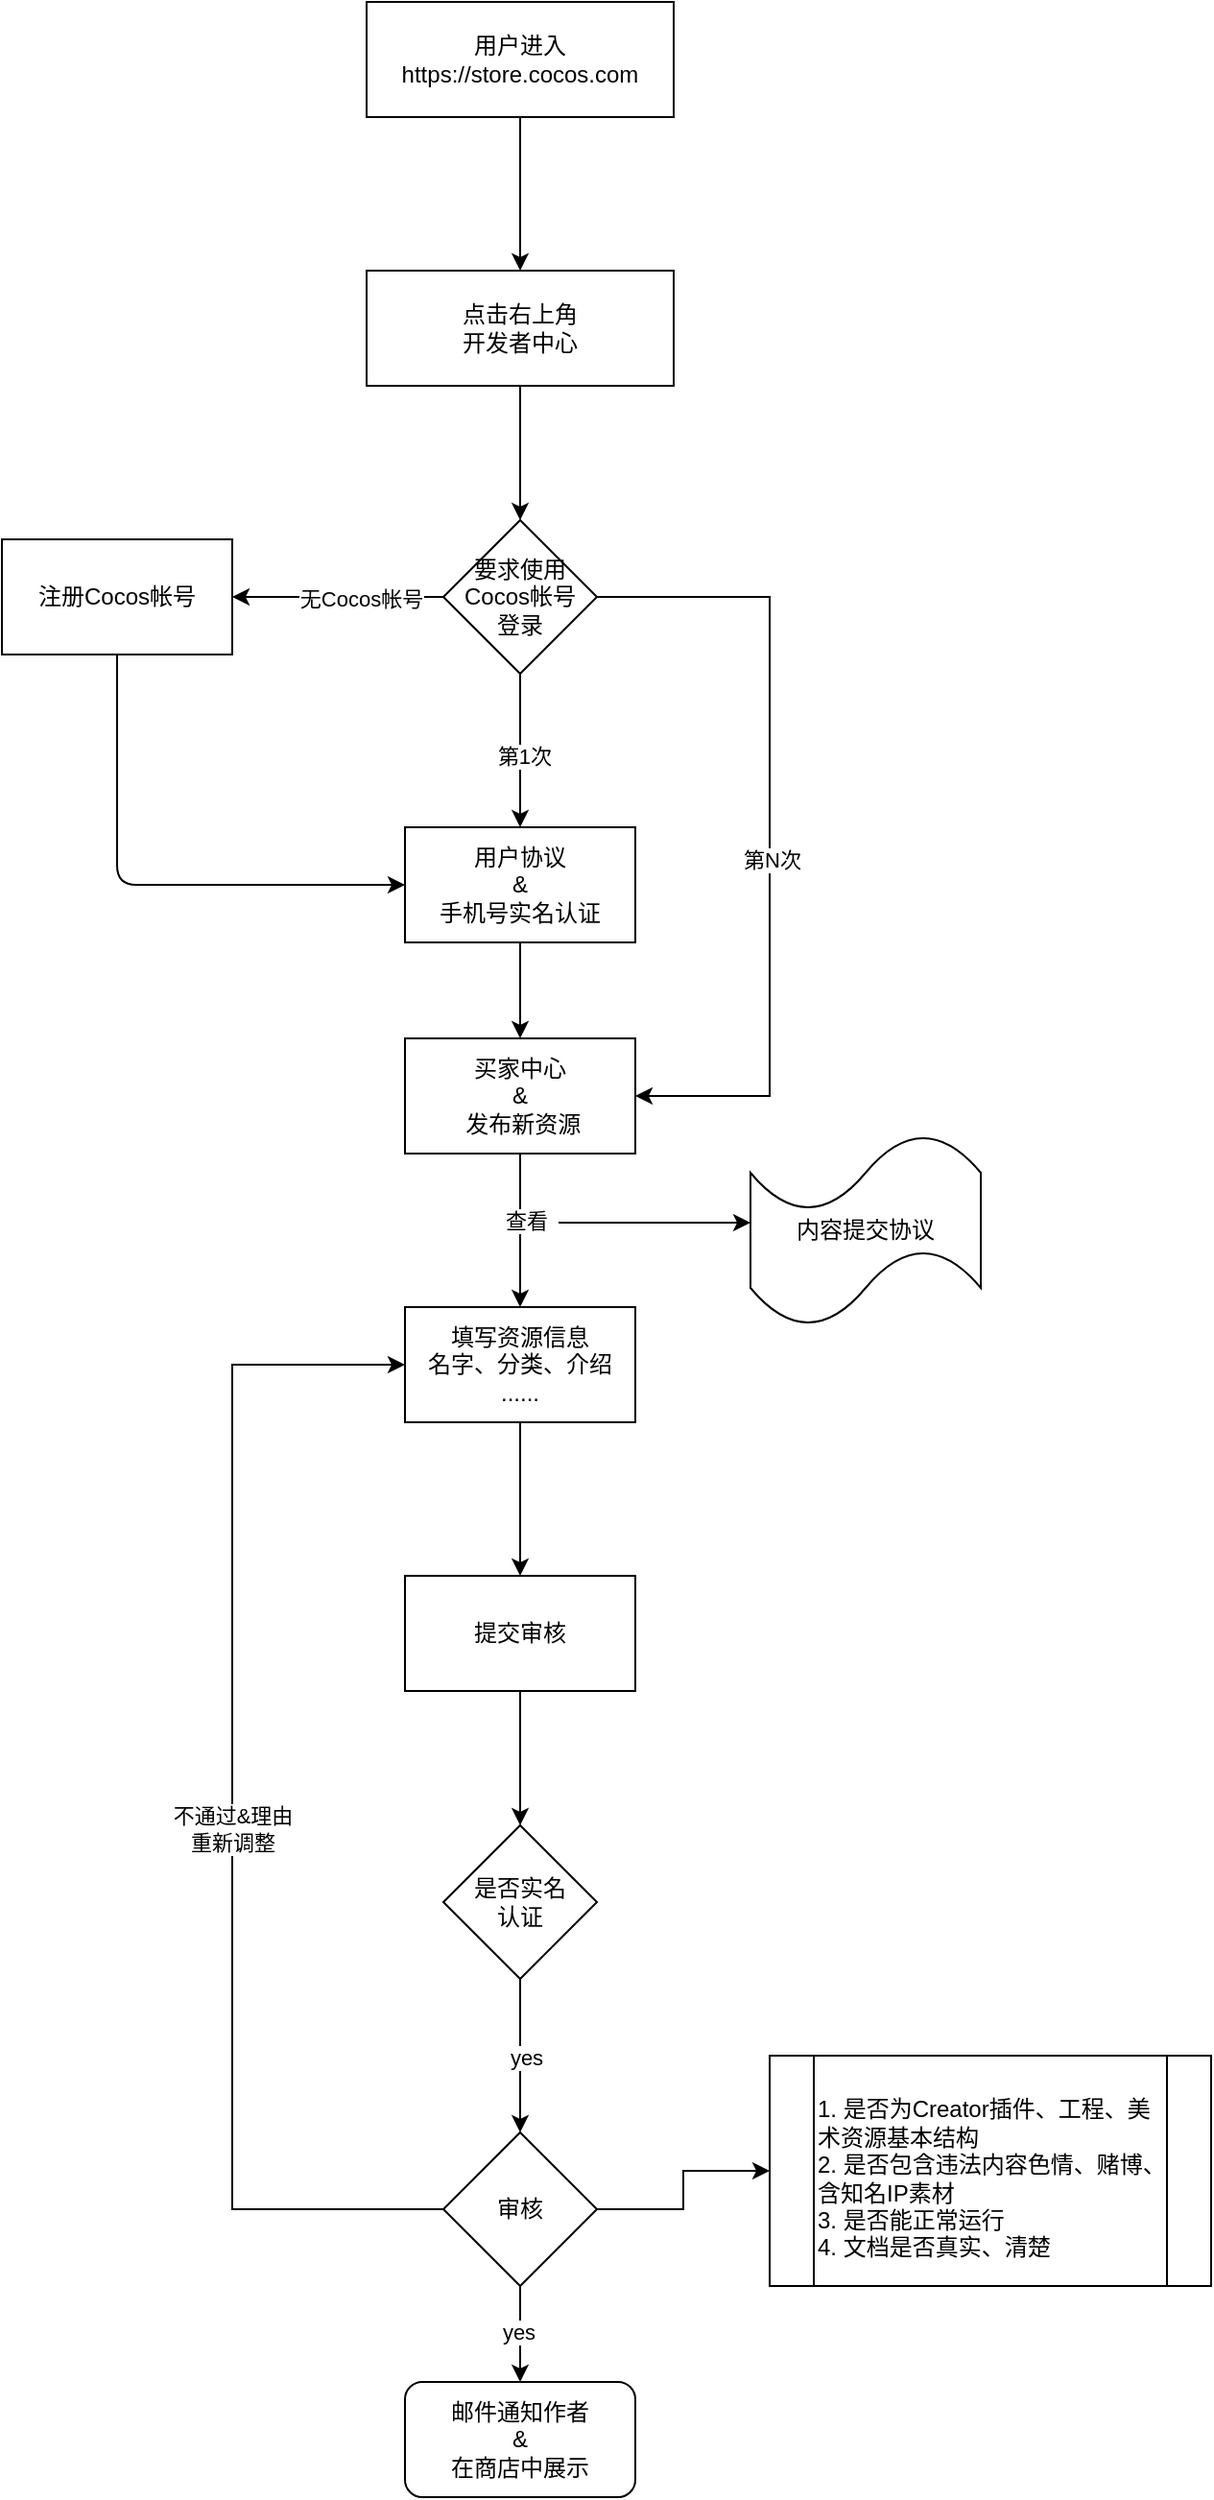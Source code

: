 <mxfile version="13.9.1" type="github">
  <diagram name="Page-1" id="c7558073-3199-34d8-9f00-42111426c3f3">
    <mxGraphModel dx="782" dy="614" grid="1" gridSize="10" guides="1" tooltips="1" connect="1" arrows="1" fold="1" page="1" pageScale="1" pageWidth="826" pageHeight="1169" background="#ffffff" math="0" shadow="0">
      <root>
        <mxCell id="0" />
        <mxCell id="1" parent="0" />
        <mxCell id="Dos0veMNOK6ICCDVFZT--98" value="" style="edgeStyle=orthogonalEdgeStyle;rounded=0;orthogonalLoop=1;jettySize=auto;html=1;" edge="1" parent="1" source="Dos0veMNOK6ICCDVFZT--96" target="Dos0veMNOK6ICCDVFZT--97">
          <mxGeometry relative="1" as="geometry" />
        </mxCell>
        <mxCell id="Dos0veMNOK6ICCDVFZT--96" value="用户进入&lt;br&gt;https://store.cocos.com" style="rounded=0;whiteSpace=wrap;html=1;" vertex="1" parent="1">
          <mxGeometry x="330" y="50" width="160" height="60" as="geometry" />
        </mxCell>
        <mxCell id="Dos0veMNOK6ICCDVFZT--100" value="" style="edgeStyle=orthogonalEdgeStyle;rounded=0;orthogonalLoop=1;jettySize=auto;html=1;" edge="1" parent="1" source="Dos0veMNOK6ICCDVFZT--97" target="Dos0veMNOK6ICCDVFZT--99">
          <mxGeometry relative="1" as="geometry" />
        </mxCell>
        <mxCell id="Dos0veMNOK6ICCDVFZT--97" value="点击右上角&lt;br&gt;开发者中心" style="whiteSpace=wrap;html=1;rounded=0;" vertex="1" parent="1">
          <mxGeometry x="330" y="190" width="160" height="60" as="geometry" />
        </mxCell>
        <mxCell id="Dos0veMNOK6ICCDVFZT--102" value="" style="edgeStyle=orthogonalEdgeStyle;rounded=0;orthogonalLoop=1;jettySize=auto;html=1;" edge="1" parent="1" source="Dos0veMNOK6ICCDVFZT--99">
          <mxGeometry relative="1" as="geometry">
            <mxPoint x="410" y="480" as="targetPoint" />
          </mxGeometry>
        </mxCell>
        <mxCell id="Dos0veMNOK6ICCDVFZT--103" value="第1次" style="edgeLabel;html=1;align=center;verticalAlign=middle;resizable=0;points=[];" vertex="1" connectable="0" parent="Dos0veMNOK6ICCDVFZT--102">
          <mxGeometry x="0.08" y="1" relative="1" as="geometry">
            <mxPoint as="offset" />
          </mxGeometry>
        </mxCell>
        <mxCell id="Dos0veMNOK6ICCDVFZT--106" value="" style="edgeStyle=orthogonalEdgeStyle;rounded=0;orthogonalLoop=1;jettySize=auto;html=1;" edge="1" parent="1" source="Dos0veMNOK6ICCDVFZT--99">
          <mxGeometry relative="1" as="geometry">
            <mxPoint x="260" y="360" as="targetPoint" />
            <Array as="points">
              <mxPoint x="280" y="360" />
              <mxPoint x="280" y="360" />
            </Array>
          </mxGeometry>
        </mxCell>
        <mxCell id="Dos0veMNOK6ICCDVFZT--107" value="无Cocos帐号" style="edgeLabel;html=1;align=center;verticalAlign=middle;resizable=0;points=[];" vertex="1" connectable="0" parent="Dos0veMNOK6ICCDVFZT--106">
          <mxGeometry x="-0.22" y="1" relative="1" as="geometry">
            <mxPoint as="offset" />
          </mxGeometry>
        </mxCell>
        <mxCell id="Dos0veMNOK6ICCDVFZT--99" value="要求使用Cocos帐号&lt;br&gt;登录" style="rhombus;whiteSpace=wrap;html=1;rounded=0;" vertex="1" parent="1">
          <mxGeometry x="370" y="320" width="80" height="80" as="geometry" />
        </mxCell>
        <mxCell id="Dos0veMNOK6ICCDVFZT--114" value="" style="edgeStyle=orthogonalEdgeStyle;rounded=0;orthogonalLoop=1;jettySize=auto;html=1;" edge="1" parent="1" source="Dos0veMNOK6ICCDVFZT--104" target="Dos0veMNOK6ICCDVFZT--113">
          <mxGeometry relative="1" as="geometry" />
        </mxCell>
        <mxCell id="Dos0veMNOK6ICCDVFZT--104" value="用户协议&lt;br&gt;&amp;amp;&lt;br&gt;手机号实名认证" style="rounded=0;whiteSpace=wrap;html=1;" vertex="1" parent="1">
          <mxGeometry x="350" y="480" width="120" height="60" as="geometry" />
        </mxCell>
        <mxCell id="Dos0veMNOK6ICCDVFZT--109" value="注册Cocos帐号" style="rounded=0;whiteSpace=wrap;html=1;" vertex="1" parent="1">
          <mxGeometry x="140" y="330" width="120" height="60" as="geometry" />
        </mxCell>
        <mxCell id="Dos0veMNOK6ICCDVFZT--110" value="" style="endArrow=classic;html=1;exitX=0.5;exitY=1;exitDx=0;exitDy=0;entryX=0;entryY=0.5;entryDx=0;entryDy=0;" edge="1" parent="1" source="Dos0veMNOK6ICCDVFZT--109" target="Dos0veMNOK6ICCDVFZT--104">
          <mxGeometry width="50" height="50" relative="1" as="geometry">
            <mxPoint x="370" y="410" as="sourcePoint" />
            <mxPoint x="200" y="520" as="targetPoint" />
            <Array as="points">
              <mxPoint x="200" y="510" />
            </Array>
          </mxGeometry>
        </mxCell>
        <mxCell id="Dos0veMNOK6ICCDVFZT--111" value="" style="edgeStyle=orthogonalEdgeStyle;rounded=0;orthogonalLoop=1;jettySize=auto;html=1;exitX=1;exitY=0.5;exitDx=0;exitDy=0;entryX=1;entryY=0.5;entryDx=0;entryDy=0;" edge="1" parent="1" source="Dos0veMNOK6ICCDVFZT--99" target="Dos0veMNOK6ICCDVFZT--113">
          <mxGeometry relative="1" as="geometry">
            <mxPoint x="530" y="390" as="sourcePoint" />
            <mxPoint x="490" y="530" as="targetPoint" />
            <Array as="points">
              <mxPoint x="540" y="360" />
              <mxPoint x="540" y="620" />
            </Array>
          </mxGeometry>
        </mxCell>
        <mxCell id="Dos0veMNOK6ICCDVFZT--112" value="第N次" style="edgeLabel;html=1;align=center;verticalAlign=middle;resizable=0;points=[];" vertex="1" connectable="0" parent="Dos0veMNOK6ICCDVFZT--111">
          <mxGeometry x="0.08" y="1" relative="1" as="geometry">
            <mxPoint as="offset" />
          </mxGeometry>
        </mxCell>
        <mxCell id="Dos0veMNOK6ICCDVFZT--116" value="" style="edgeStyle=orthogonalEdgeStyle;rounded=0;orthogonalLoop=1;jettySize=auto;html=1;" edge="1" parent="1" source="Dos0veMNOK6ICCDVFZT--113" target="Dos0veMNOK6ICCDVFZT--115">
          <mxGeometry relative="1" as="geometry" />
        </mxCell>
        <mxCell id="Dos0veMNOK6ICCDVFZT--122" value="查看" style="edgeLabel;html=1;align=center;verticalAlign=middle;resizable=0;points=[];" vertex="1" connectable="0" parent="Dos0veMNOK6ICCDVFZT--116">
          <mxGeometry x="-0.125" y="3" relative="1" as="geometry">
            <mxPoint as="offset" />
          </mxGeometry>
        </mxCell>
        <mxCell id="Dos0veMNOK6ICCDVFZT--113" value="买家中心&lt;br&gt;&amp;amp;&lt;br&gt;&amp;nbsp;发布新资源" style="rounded=0;whiteSpace=wrap;html=1;" vertex="1" parent="1">
          <mxGeometry x="350" y="590" width="120" height="60" as="geometry" />
        </mxCell>
        <mxCell id="Dos0veMNOK6ICCDVFZT--118" value="" style="edgeStyle=orthogonalEdgeStyle;rounded=0;orthogonalLoop=1;jettySize=auto;html=1;" edge="1" parent="1" source="Dos0veMNOK6ICCDVFZT--115" target="Dos0veMNOK6ICCDVFZT--117">
          <mxGeometry relative="1" as="geometry" />
        </mxCell>
        <mxCell id="Dos0veMNOK6ICCDVFZT--120" value="" style="edgeStyle=orthogonalEdgeStyle;rounded=0;orthogonalLoop=1;jettySize=auto;html=1;" edge="1" parent="1">
          <mxGeometry relative="1" as="geometry">
            <mxPoint x="430" y="686" as="sourcePoint" />
            <mxPoint x="530" y="686" as="targetPoint" />
          </mxGeometry>
        </mxCell>
        <mxCell id="Dos0veMNOK6ICCDVFZT--115" value="填写资源信息&lt;br&gt;名字、分类、介绍&lt;br&gt;......" style="whiteSpace=wrap;html=1;rounded=0;" vertex="1" parent="1">
          <mxGeometry x="350" y="730" width="120" height="60" as="geometry" />
        </mxCell>
        <mxCell id="Dos0veMNOK6ICCDVFZT--124" value="" style="edgeStyle=orthogonalEdgeStyle;rounded=0;orthogonalLoop=1;jettySize=auto;html=1;" edge="1" parent="1" source="Dos0veMNOK6ICCDVFZT--117" target="Dos0veMNOK6ICCDVFZT--123">
          <mxGeometry relative="1" as="geometry" />
        </mxCell>
        <mxCell id="Dos0veMNOK6ICCDVFZT--117" value="提交审核" style="whiteSpace=wrap;html=1;rounded=0;" vertex="1" parent="1">
          <mxGeometry x="350" y="870" width="120" height="60" as="geometry" />
        </mxCell>
        <mxCell id="Dos0veMNOK6ICCDVFZT--119" value="内容提交协议" style="shape=tape;whiteSpace=wrap;html=1;rounded=0;" vertex="1" parent="1">
          <mxGeometry x="530" y="640" width="120" height="100" as="geometry" />
        </mxCell>
        <mxCell id="Dos0veMNOK6ICCDVFZT--126" value="" style="edgeStyle=orthogonalEdgeStyle;rounded=0;orthogonalLoop=1;jettySize=auto;html=1;" edge="1" parent="1" source="Dos0veMNOK6ICCDVFZT--123">
          <mxGeometry relative="1" as="geometry">
            <mxPoint x="410" y="1160" as="targetPoint" />
          </mxGeometry>
        </mxCell>
        <mxCell id="Dos0veMNOK6ICCDVFZT--127" value="yes" style="edgeLabel;html=1;align=center;verticalAlign=middle;resizable=0;points=[];" vertex="1" connectable="0" parent="Dos0veMNOK6ICCDVFZT--126">
          <mxGeometry x="0.025" y="2" relative="1" as="geometry">
            <mxPoint as="offset" />
          </mxGeometry>
        </mxCell>
        <mxCell id="Dos0veMNOK6ICCDVFZT--131" value="" style="edgeStyle=orthogonalEdgeStyle;rounded=0;orthogonalLoop=1;jettySize=auto;html=1;entryX=0;entryY=0.5;entryDx=0;entryDy=0;exitX=0;exitY=0.5;exitDx=0;exitDy=0;" edge="1" parent="1" source="Dos0veMNOK6ICCDVFZT--137" target="Dos0veMNOK6ICCDVFZT--115">
          <mxGeometry relative="1" as="geometry">
            <mxPoint x="260" y="760" as="targetPoint" />
            <Array as="points">
              <mxPoint x="260" y="1200" />
              <mxPoint x="260" y="760" />
            </Array>
          </mxGeometry>
        </mxCell>
        <mxCell id="Dos0veMNOK6ICCDVFZT--132" value="不通过&amp;amp;理由&lt;br&gt;重新调整" style="edgeLabel;html=1;align=center;verticalAlign=middle;resizable=0;points=[];" vertex="1" connectable="0" parent="Dos0veMNOK6ICCDVFZT--131">
          <mxGeometry x="-0.267" y="2" relative="1" as="geometry">
            <mxPoint x="2" y="-74" as="offset" />
          </mxGeometry>
        </mxCell>
        <mxCell id="Dos0veMNOK6ICCDVFZT--123" value="是否实名&lt;br&gt;认证" style="rhombus;whiteSpace=wrap;html=1;rounded=0;" vertex="1" parent="1">
          <mxGeometry x="370" y="1000" width="80" height="80" as="geometry" />
        </mxCell>
        <mxCell id="Dos0veMNOK6ICCDVFZT--129" value="邮件通知作者&lt;br&gt;&amp;amp;&lt;br&gt;在商店中展示" style="rounded=1;whiteSpace=wrap;html=1;" vertex="1" parent="1">
          <mxGeometry x="350" y="1290" width="120" height="60" as="geometry" />
        </mxCell>
        <mxCell id="Dos0veMNOK6ICCDVFZT--138" value="" style="edgeStyle=orthogonalEdgeStyle;rounded=0;orthogonalLoop=1;jettySize=auto;html=1;" edge="1" parent="1" source="Dos0veMNOK6ICCDVFZT--137" target="Dos0veMNOK6ICCDVFZT--129">
          <mxGeometry relative="1" as="geometry" />
        </mxCell>
        <mxCell id="Dos0veMNOK6ICCDVFZT--139" value="yes" style="edgeLabel;html=1;align=center;verticalAlign=middle;resizable=0;points=[];" vertex="1" connectable="0" parent="Dos0veMNOK6ICCDVFZT--138">
          <mxGeometry x="-0.04" y="-1" relative="1" as="geometry">
            <mxPoint as="offset" />
          </mxGeometry>
        </mxCell>
        <mxCell id="Dos0veMNOK6ICCDVFZT--141" value="" style="edgeStyle=orthogonalEdgeStyle;rounded=0;orthogonalLoop=1;jettySize=auto;html=1;" edge="1" parent="1" source="Dos0veMNOK6ICCDVFZT--137" target="Dos0veMNOK6ICCDVFZT--140">
          <mxGeometry relative="1" as="geometry" />
        </mxCell>
        <mxCell id="Dos0veMNOK6ICCDVFZT--137" value="审核" style="rhombus;whiteSpace=wrap;html=1;rounded=0;" vertex="1" parent="1">
          <mxGeometry x="370" y="1160" width="80" height="80" as="geometry" />
        </mxCell>
        <mxCell id="Dos0veMNOK6ICCDVFZT--140" value="&lt;br&gt;1. 是否为Creator插件、工程、美术资源基本结构&lt;br&gt;2. 是否包含违法内容色情、赌博、含知名IP素材&lt;br&gt;3. 是否能正常运行&lt;br&gt;4. 文档是否真实、清楚" style="shape=process;whiteSpace=wrap;html=1;backgroundOutline=1;rounded=0;align=left;horizontal=1;verticalAlign=top;" vertex="1" parent="1">
          <mxGeometry x="540" y="1120" width="230" height="120" as="geometry" />
        </mxCell>
      </root>
    </mxGraphModel>
  </diagram>
</mxfile>
